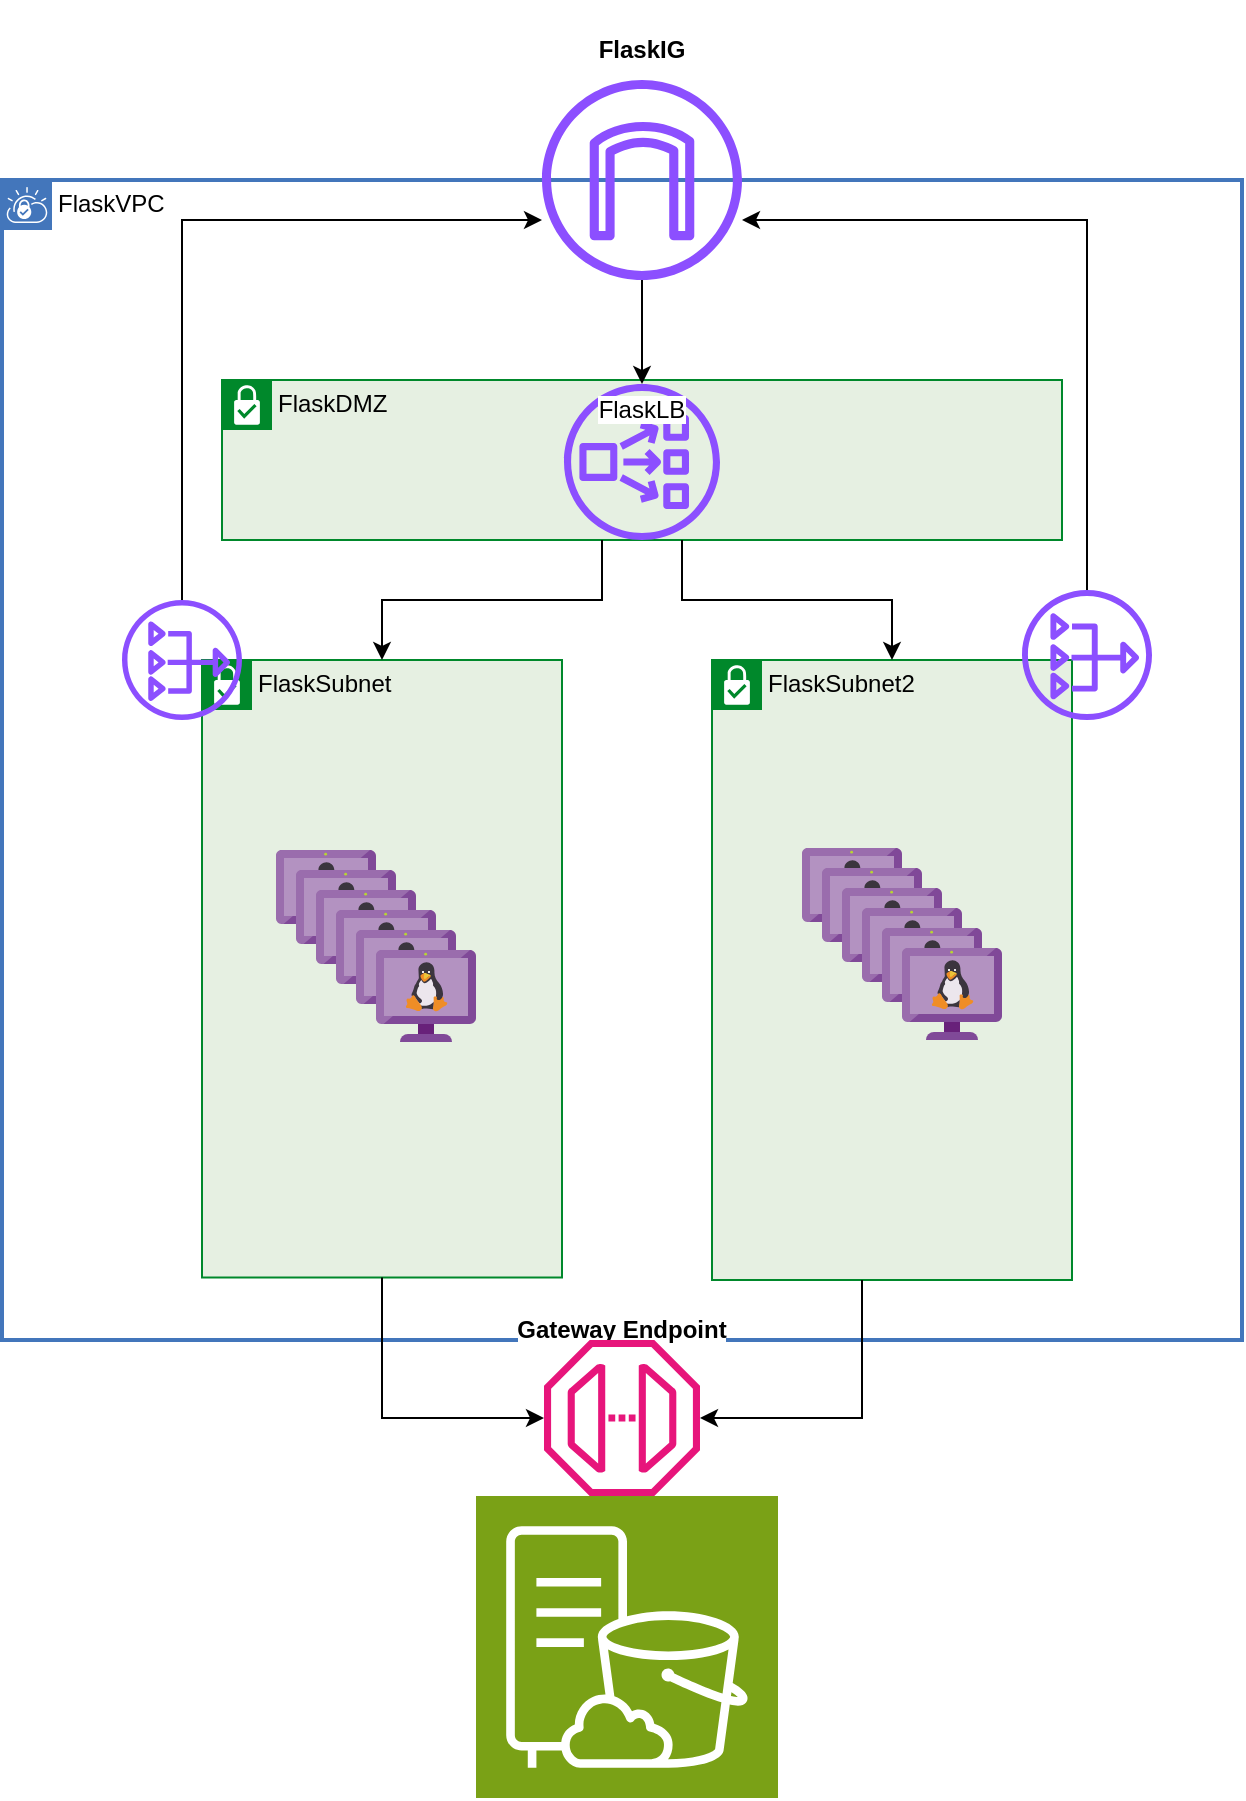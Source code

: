 <mxfile version="24.2.2" type="github">
  <diagram name="Page-1" id="fiCTvxId23a5EnwpTKre">
    <mxGraphModel dx="792" dy="1096" grid="1" gridSize="10" guides="1" tooltips="1" connect="1" arrows="1" fold="1" page="1" pageScale="1" pageWidth="850" pageHeight="1100" math="0" shadow="0">
      <root>
        <mxCell id="0" />
        <mxCell id="1" parent="0" />
        <mxCell id="Ni1BL4peqdWTz8cTKZTQ-7" value="FlaskVPC" style="shape=mxgraph.ibm.box;prType=vpc;fontStyle=0;verticalAlign=top;align=left;spacingLeft=32;spacingTop=4;fillColor=none;rounded=0;whiteSpace=wrap;html=1;strokeColor=#4376BB;strokeWidth=2;dashed=0;container=1;spacing=-4;collapsible=0;expand=0;recursiveResize=0;" parent="1" vertex="1">
          <mxGeometry x="70" y="250" width="620" height="580" as="geometry" />
        </mxCell>
        <mxCell id="Ni1BL4peqdWTz8cTKZTQ-25" value="FlaskSubnet2" style="shape=mxgraph.ibm.box;prType=subnet;fontStyle=0;verticalAlign=top;align=left;spacingLeft=32;spacingTop=4;fillColor=#E6F0E2;rounded=0;whiteSpace=wrap;html=1;strokeColor=#00882B;strokeWidth=1;dashed=0;container=1;spacing=-4;collapsible=0;expand=0;recursiveResize=0;" parent="Ni1BL4peqdWTz8cTKZTQ-7" vertex="1">
          <mxGeometry x="355" y="240" width="180" height="310" as="geometry" />
        </mxCell>
        <mxCell id="Ni1BL4peqdWTz8cTKZTQ-6" value="FlaskSubnet" style="shape=mxgraph.ibm.box;prType=subnet;fontStyle=0;verticalAlign=top;align=left;spacingLeft=32;spacingTop=4;fillColor=#E6F0E2;rounded=0;whiteSpace=wrap;html=1;strokeColor=#00882B;strokeWidth=1;dashed=0;container=1;spacing=-4;collapsible=0;expand=0;recursiveResize=0;" parent="Ni1BL4peqdWTz8cTKZTQ-7" vertex="1">
          <mxGeometry x="100" y="240" width="180" height="308.75" as="geometry" />
        </mxCell>
        <mxCell id="Ni1BL4peqdWTz8cTKZTQ-30" value="" style="image;sketch=0;aspect=fixed;html=1;points=[];align=center;fontSize=12;image=img/lib/mscae/VM_Linux_Non_Azure.svg;" parent="Ni1BL4peqdWTz8cTKZTQ-6" vertex="1">
          <mxGeometry x="37" y="95" width="50" height="46" as="geometry" />
        </mxCell>
        <mxCell id="Ni1BL4peqdWTz8cTKZTQ-28" value="FlaskDMZ" style="shape=mxgraph.ibm.box;prType=subnet;fontStyle=0;verticalAlign=top;align=left;spacingLeft=32;spacingTop=4;fillColor=#E6F0E2;rounded=0;whiteSpace=wrap;html=1;strokeColor=#00882B;strokeWidth=1;dashed=0;container=1;spacing=-4;collapsible=0;expand=0;recursiveResize=0;" parent="Ni1BL4peqdWTz8cTKZTQ-7" vertex="1">
          <mxGeometry x="110" y="100" width="420" height="80" as="geometry" />
        </mxCell>
        <mxCell id="Ni1BL4peqdWTz8cTKZTQ-26" value="" style="sketch=0;outlineConnect=0;fontColor=#232F3E;gradientColor=none;fillColor=#8C4FFF;strokeColor=none;dashed=0;verticalLabelPosition=bottom;verticalAlign=top;align=center;html=1;fontSize=12;fontStyle=0;aspect=fixed;pointerEvents=1;shape=mxgraph.aws4.network_load_balancer;" parent="Ni1BL4peqdWTz8cTKZTQ-28" vertex="1">
          <mxGeometry x="171" y="2" width="78" height="78" as="geometry" />
        </mxCell>
        <mxCell id="coTBOl5nXal_VqDusGVB-2" value="&lt;span style=&quot;background-color: rgb(255, 255, 255);&quot;&gt;FlaskLB&lt;/span&gt;" style="text;html=1;align=center;verticalAlign=middle;whiteSpace=wrap;rounded=0;" vertex="1" parent="Ni1BL4peqdWTz8cTKZTQ-28">
          <mxGeometry x="180" width="60" height="30" as="geometry" />
        </mxCell>
        <mxCell id="Ni1BL4peqdWTz8cTKZTQ-59" style="edgeStyle=orthogonalEdgeStyle;rounded=0;orthogonalLoop=1;jettySize=auto;html=1;" parent="Ni1BL4peqdWTz8cTKZTQ-7" source="Ni1BL4peqdWTz8cTKZTQ-8" target="Ni1BL4peqdWTz8cTKZTQ-26" edge="1">
          <mxGeometry relative="1" as="geometry" />
        </mxCell>
        <mxCell id="Ni1BL4peqdWTz8cTKZTQ-8" value="" style="sketch=0;outlineConnect=0;fontColor=#232F3E;gradientColor=none;fillColor=#8C4FFF;strokeColor=none;dashed=0;verticalLabelPosition=bottom;verticalAlign=top;align=center;html=1;fontSize=12;fontStyle=0;aspect=fixed;pointerEvents=1;shape=mxgraph.aws4.internet_gateway;" parent="Ni1BL4peqdWTz8cTKZTQ-7" vertex="1">
          <mxGeometry x="270" y="-50" width="100" height="100" as="geometry" />
        </mxCell>
        <mxCell id="Ni1BL4peqdWTz8cTKZTQ-51" value="Gateway Endpoint" style="text;html=1;align=center;verticalAlign=middle;whiteSpace=wrap;rounded=0;fontStyle=1;labelBackgroundColor=default;" parent="Ni1BL4peqdWTz8cTKZTQ-7" vertex="1">
          <mxGeometry x="250" y="560" width="120" height="30" as="geometry" />
        </mxCell>
        <mxCell id="Ni1BL4peqdWTz8cTKZTQ-58" style="edgeStyle=orthogonalEdgeStyle;rounded=0;orthogonalLoop=1;jettySize=auto;html=1;" parent="Ni1BL4peqdWTz8cTKZTQ-7" source="Ni1BL4peqdWTz8cTKZTQ-52" target="Ni1BL4peqdWTz8cTKZTQ-8" edge="1">
          <mxGeometry relative="1" as="geometry">
            <Array as="points">
              <mxPoint x="543" y="20" />
            </Array>
          </mxGeometry>
        </mxCell>
        <mxCell id="Ni1BL4peqdWTz8cTKZTQ-52" value="" style="sketch=0;outlineConnect=0;fontColor=#232F3E;gradientColor=none;fillColor=#8C4FFF;strokeColor=none;dashed=0;verticalLabelPosition=bottom;verticalAlign=top;align=center;html=1;fontSize=12;fontStyle=0;aspect=fixed;pointerEvents=1;shape=mxgraph.aws4.nat_gateway;" parent="Ni1BL4peqdWTz8cTKZTQ-7" vertex="1">
          <mxGeometry x="510" y="205" width="65" height="65" as="geometry" />
        </mxCell>
        <mxCell id="Ni1BL4peqdWTz8cTKZTQ-56" style="edgeStyle=orthogonalEdgeStyle;rounded=0;orthogonalLoop=1;jettySize=auto;html=1;" parent="Ni1BL4peqdWTz8cTKZTQ-7" source="Ni1BL4peqdWTz8cTKZTQ-53" target="Ni1BL4peqdWTz8cTKZTQ-8" edge="1">
          <mxGeometry relative="1" as="geometry">
            <mxPoint x="250" y="40" as="targetPoint" />
            <Array as="points">
              <mxPoint x="90" y="20" />
            </Array>
          </mxGeometry>
        </mxCell>
        <mxCell id="Ni1BL4peqdWTz8cTKZTQ-53" value="" style="sketch=0;outlineConnect=0;fontColor=#232F3E;gradientColor=none;fillColor=#8C4FFF;strokeColor=none;dashed=0;verticalLabelPosition=bottom;verticalAlign=top;align=center;html=1;fontSize=12;fontStyle=0;aspect=fixed;pointerEvents=1;shape=mxgraph.aws4.nat_gateway;" parent="Ni1BL4peqdWTz8cTKZTQ-7" vertex="1">
          <mxGeometry x="60" y="210" width="60" height="60" as="geometry" />
        </mxCell>
        <mxCell id="Ni1BL4peqdWTz8cTKZTQ-60" style="edgeStyle=orthogonalEdgeStyle;rounded=0;orthogonalLoop=1;jettySize=auto;html=1;" parent="Ni1BL4peqdWTz8cTKZTQ-7" source="Ni1BL4peqdWTz8cTKZTQ-26" target="Ni1BL4peqdWTz8cTKZTQ-25" edge="1">
          <mxGeometry relative="1" as="geometry">
            <Array as="points">
              <mxPoint x="340" y="210" />
              <mxPoint x="445" y="210" />
            </Array>
          </mxGeometry>
        </mxCell>
        <mxCell id="Ni1BL4peqdWTz8cTKZTQ-61" style="edgeStyle=orthogonalEdgeStyle;rounded=0;orthogonalLoop=1;jettySize=auto;html=1;" parent="Ni1BL4peqdWTz8cTKZTQ-7" source="Ni1BL4peqdWTz8cTKZTQ-26" target="Ni1BL4peqdWTz8cTKZTQ-6" edge="1">
          <mxGeometry relative="1" as="geometry">
            <Array as="points">
              <mxPoint x="300" y="210" />
              <mxPoint x="190" y="210" />
            </Array>
          </mxGeometry>
        </mxCell>
        <mxCell id="Ni1BL4peqdWTz8cTKZTQ-9" value="&lt;span&gt;FlaskIG&lt;/span&gt;" style="text;html=1;align=center;verticalAlign=middle;whiteSpace=wrap;rounded=0;labelBackgroundColor=#FFFFFF;fontStyle=1" parent="1" vertex="1">
          <mxGeometry x="355" y="160" width="70" height="50" as="geometry" />
        </mxCell>
        <mxCell id="Ni1BL4peqdWTz8cTKZTQ-31" value="" style="image;sketch=0;aspect=fixed;html=1;points=[];align=center;fontSize=12;image=img/lib/mscae/VM_Linux_Non_Azure.svg;" parent="1" vertex="1">
          <mxGeometry x="217" y="595" width="50" height="46" as="geometry" />
        </mxCell>
        <mxCell id="Ni1BL4peqdWTz8cTKZTQ-32" value="" style="image;sketch=0;aspect=fixed;html=1;points=[];align=center;fontSize=12;image=img/lib/mscae/VM_Linux_Non_Azure.svg;" parent="1" vertex="1">
          <mxGeometry x="227" y="605" width="50" height="46" as="geometry" />
        </mxCell>
        <mxCell id="Ni1BL4peqdWTz8cTKZTQ-33" value="" style="image;sketch=0;aspect=fixed;html=1;points=[];align=center;fontSize=12;image=img/lib/mscae/VM_Linux_Non_Azure.svg;" parent="1" vertex="1">
          <mxGeometry x="237" y="615" width="50" height="46" as="geometry" />
        </mxCell>
        <mxCell id="Ni1BL4peqdWTz8cTKZTQ-34" value="" style="image;sketch=0;aspect=fixed;html=1;points=[];align=center;fontSize=12;image=img/lib/mscae/VM_Linux_Non_Azure.svg;" parent="1" vertex="1">
          <mxGeometry x="247" y="625" width="50" height="46" as="geometry" />
        </mxCell>
        <mxCell id="Ni1BL4peqdWTz8cTKZTQ-35" value="" style="image;sketch=0;aspect=fixed;html=1;points=[];align=center;fontSize=12;image=img/lib/mscae/VM_Linux_Non_Azure.svg;" parent="1" vertex="1">
          <mxGeometry x="257" y="635" width="50" height="46" as="geometry" />
        </mxCell>
        <mxCell id="Ni1BL4peqdWTz8cTKZTQ-42" value="" style="image;sketch=0;aspect=fixed;html=1;points=[];align=center;fontSize=12;image=img/lib/mscae/VM_Linux_Non_Azure.svg;" parent="1" vertex="1">
          <mxGeometry x="470" y="584" width="50" height="46" as="geometry" />
        </mxCell>
        <mxCell id="Ni1BL4peqdWTz8cTKZTQ-43" value="" style="image;sketch=0;aspect=fixed;html=1;points=[];align=center;fontSize=12;image=img/lib/mscae/VM_Linux_Non_Azure.svg;" parent="1" vertex="1">
          <mxGeometry x="480" y="594" width="50" height="46" as="geometry" />
        </mxCell>
        <mxCell id="Ni1BL4peqdWTz8cTKZTQ-44" value="" style="image;sketch=0;aspect=fixed;html=1;points=[];align=center;fontSize=12;image=img/lib/mscae/VM_Linux_Non_Azure.svg;" parent="1" vertex="1">
          <mxGeometry x="490" y="604" width="50" height="46" as="geometry" />
        </mxCell>
        <mxCell id="Ni1BL4peqdWTz8cTKZTQ-45" value="" style="image;sketch=0;aspect=fixed;html=1;points=[];align=center;fontSize=12;image=img/lib/mscae/VM_Linux_Non_Azure.svg;" parent="1" vertex="1">
          <mxGeometry x="500" y="614" width="50" height="46" as="geometry" />
        </mxCell>
        <mxCell id="Ni1BL4peqdWTz8cTKZTQ-46" value="" style="image;sketch=0;aspect=fixed;html=1;points=[];align=center;fontSize=12;image=img/lib/mscae/VM_Linux_Non_Azure.svg;" parent="1" vertex="1">
          <mxGeometry x="510" y="624" width="50" height="46" as="geometry" />
        </mxCell>
        <mxCell id="Ni1BL4peqdWTz8cTKZTQ-47" value="" style="image;sketch=0;aspect=fixed;html=1;points=[];align=center;fontSize=12;image=img/lib/mscae/VM_Linux_Non_Azure.svg;" parent="1" vertex="1">
          <mxGeometry x="520" y="634" width="50" height="46" as="geometry" />
        </mxCell>
        <mxCell id="Ni1BL4peqdWTz8cTKZTQ-49" value="" style="sketch=0;points=[[0,0,0],[0.25,0,0],[0.5,0,0],[0.75,0,0],[1,0,0],[0,1,0],[0.25,1,0],[0.5,1,0],[0.75,1,0],[1,1,0],[0,0.25,0],[0,0.5,0],[0,0.75,0],[1,0.25,0],[1,0.5,0],[1,0.75,0]];outlineConnect=0;fontColor=#232F3E;fillColor=#7AA116;strokeColor=#ffffff;dashed=0;verticalLabelPosition=bottom;verticalAlign=top;align=center;html=1;fontSize=12;fontStyle=0;aspect=fixed;shape=mxgraph.aws4.resourceIcon;resIcon=mxgraph.aws4.s3_on_outposts_storage;" parent="1" vertex="1">
          <mxGeometry x="307" y="908" width="151" height="151" as="geometry" />
        </mxCell>
        <mxCell id="Ni1BL4peqdWTz8cTKZTQ-50" value="" style="sketch=0;outlineConnect=0;fontColor=#232F3E;gradientColor=none;fillColor=#E7157B;strokeColor=none;dashed=0;verticalLabelPosition=bottom;verticalAlign=top;align=center;html=1;fontSize=12;fontStyle=0;aspect=fixed;pointerEvents=1;shape=mxgraph.aws4.endpoint;" parent="1" vertex="1">
          <mxGeometry x="341" y="830" width="78" height="78" as="geometry" />
        </mxCell>
        <mxCell id="Ni1BL4peqdWTz8cTKZTQ-62" style="edgeStyle=orthogonalEdgeStyle;rounded=0;orthogonalLoop=1;jettySize=auto;html=1;" parent="1" source="Ni1BL4peqdWTz8cTKZTQ-25" target="Ni1BL4peqdWTz8cTKZTQ-50" edge="1">
          <mxGeometry relative="1" as="geometry">
            <Array as="points">
              <mxPoint x="500" y="869" />
            </Array>
          </mxGeometry>
        </mxCell>
        <mxCell id="Ni1BL4peqdWTz8cTKZTQ-64" style="edgeStyle=orthogonalEdgeStyle;rounded=0;orthogonalLoop=1;jettySize=auto;html=1;" parent="1" source="Ni1BL4peqdWTz8cTKZTQ-6" target="Ni1BL4peqdWTz8cTKZTQ-50" edge="1">
          <mxGeometry relative="1" as="geometry">
            <Array as="points">
              <mxPoint x="260" y="869" />
            </Array>
          </mxGeometry>
        </mxCell>
      </root>
    </mxGraphModel>
  </diagram>
</mxfile>
